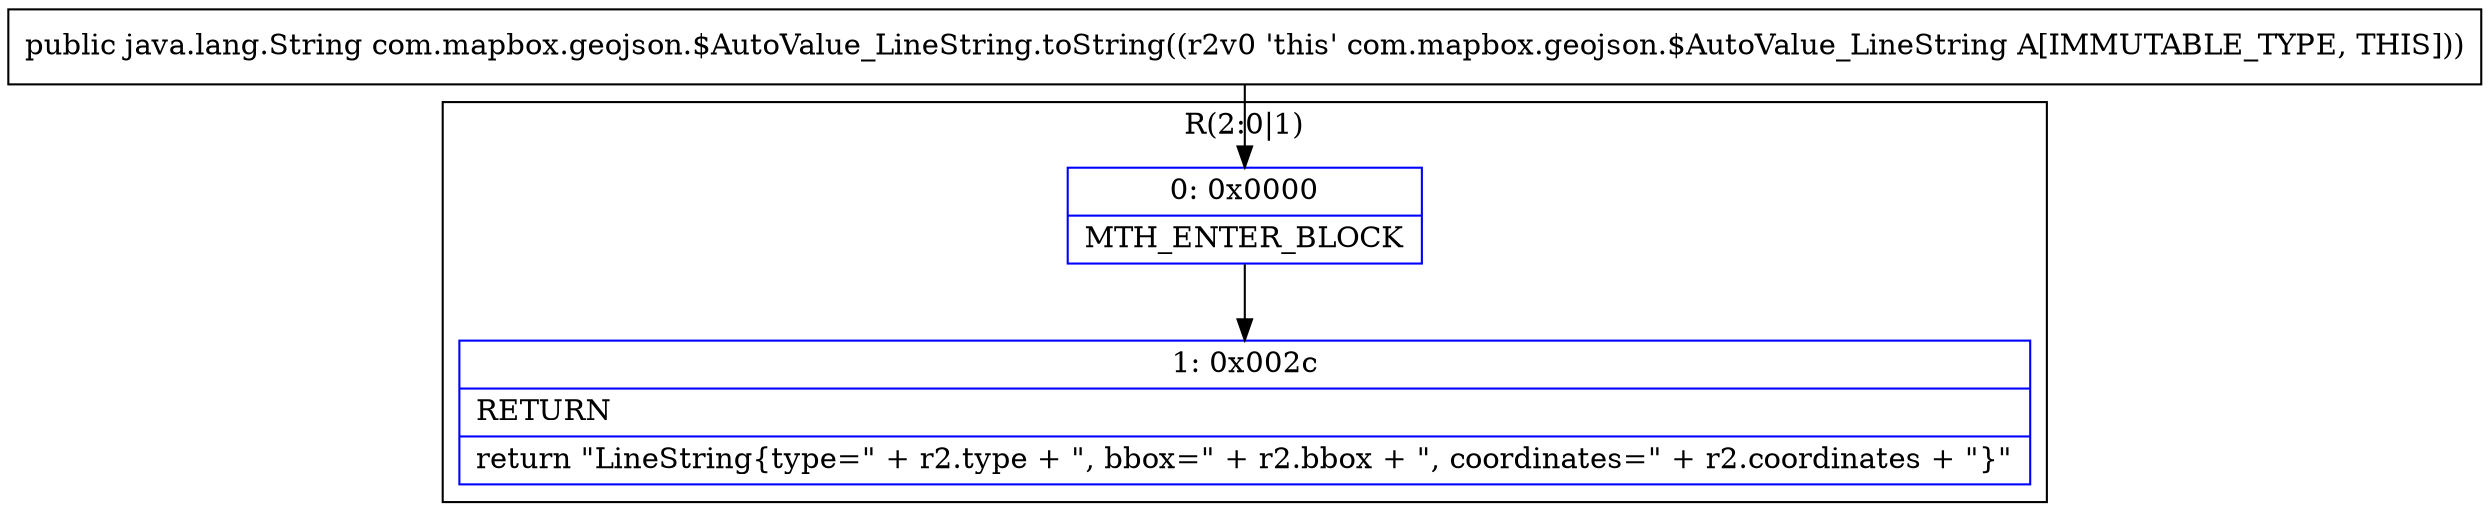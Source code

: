 digraph "CFG forcom.mapbox.geojson.$AutoValue_LineString.toString()Ljava\/lang\/String;" {
subgraph cluster_Region_52444717 {
label = "R(2:0|1)";
node [shape=record,color=blue];
Node_0 [shape=record,label="{0\:\ 0x0000|MTH_ENTER_BLOCK\l}"];
Node_1 [shape=record,label="{1\:\ 0x002c|RETURN\l|return \"LineString\{type=\" + r2.type + \", bbox=\" + r2.bbox + \", coordinates=\" + r2.coordinates + \"\}\"\l}"];
}
MethodNode[shape=record,label="{public java.lang.String com.mapbox.geojson.$AutoValue_LineString.toString((r2v0 'this' com.mapbox.geojson.$AutoValue_LineString A[IMMUTABLE_TYPE, THIS])) }"];
MethodNode -> Node_0;
Node_0 -> Node_1;
}

